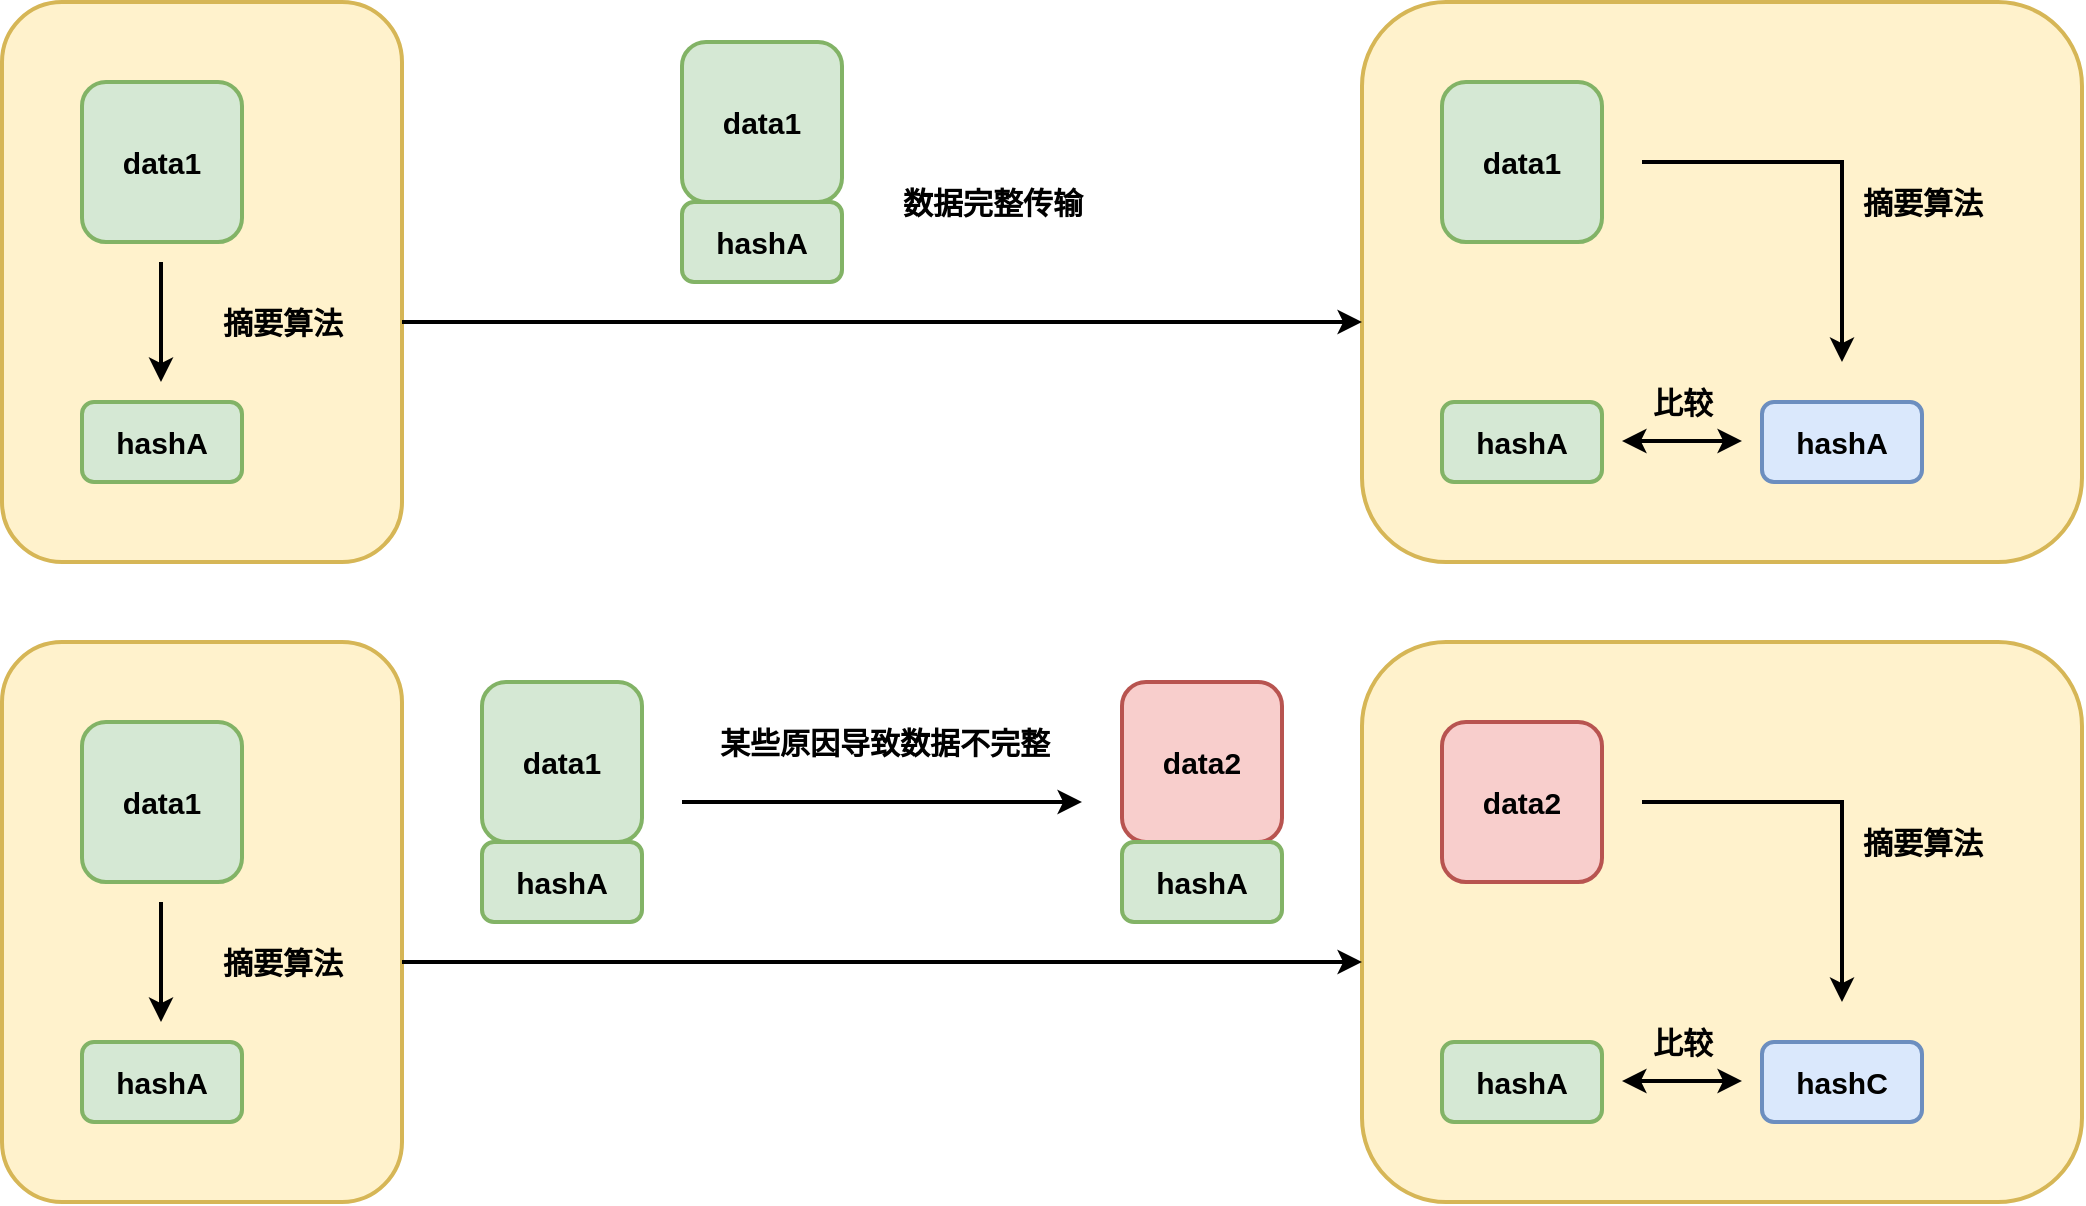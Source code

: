 <mxfile version="20.8.3" type="github">
  <diagram id="pODNR_0V8KrXLVw9vyuh" name="第 1 页">
    <mxGraphModel dx="1272" dy="715" grid="1" gridSize="10" guides="1" tooltips="1" connect="1" arrows="1" fold="1" page="1" pageScale="1" pageWidth="827" pageHeight="1169" math="0" shadow="0">
      <root>
        <mxCell id="0" />
        <mxCell id="1" parent="0" />
        <mxCell id="rMrzufIsd-rvU9Hqctqh-54" value="" style="rounded=1;whiteSpace=wrap;html=1;strokeWidth=2;fillWeight=4;hachureGap=8;hachureAngle=45;fillColor=#fff2cc;strokeColor=#d6b656;fontSize=15;fontStyle=1" vertex="1" parent="1">
          <mxGeometry x="720" y="520" width="200" height="280" as="geometry" />
        </mxCell>
        <mxCell id="rMrzufIsd-rvU9Hqctqh-52" value="" style="rounded=1;whiteSpace=wrap;html=1;strokeWidth=2;fillWeight=4;hachureGap=8;hachureAngle=45;fillColor=#fff2cc;strokeColor=#d6b656;fontSize=15;fontStyle=1" vertex="1" parent="1">
          <mxGeometry x="1400" y="520" width="360" height="280" as="geometry" />
        </mxCell>
        <mxCell id="rMrzufIsd-rvU9Hqctqh-51" value="" style="rounded=1;whiteSpace=wrap;html=1;strokeWidth=2;fillWeight=4;hachureGap=8;hachureAngle=45;fillColor=#fff2cc;strokeColor=#d6b656;fontSize=15;fontStyle=1" vertex="1" parent="1">
          <mxGeometry x="1400" y="200" width="360" height="280" as="geometry" />
        </mxCell>
        <mxCell id="rMrzufIsd-rvU9Hqctqh-50" value="" style="rounded=1;whiteSpace=wrap;html=1;strokeWidth=2;fillWeight=4;hachureGap=8;hachureAngle=45;fillColor=#fff2cc;strokeColor=#d6b656;fontSize=15;fontStyle=1" vertex="1" parent="1">
          <mxGeometry x="720" y="200" width="200" height="280" as="geometry" />
        </mxCell>
        <mxCell id="rMrzufIsd-rvU9Hqctqh-3" value="data1" style="rounded=1;whiteSpace=wrap;html=1;strokeWidth=2;fillWeight=4;hachureGap=8;hachureAngle=45;fillColor=#d5e8d4;strokeColor=#82b366;fontSize=15;fontStyle=1" vertex="1" parent="1">
          <mxGeometry x="1440" y="240" width="80" height="80" as="geometry" />
        </mxCell>
        <mxCell id="rMrzufIsd-rvU9Hqctqh-8" value="data1" style="rounded=1;whiteSpace=wrap;html=1;strokeWidth=2;fillWeight=4;hachureGap=8;hachureAngle=45;fillColor=#d5e8d4;strokeColor=#82b366;fontSize=15;fontStyle=1" vertex="1" parent="1">
          <mxGeometry x="760" y="240" width="80" height="80" as="geometry" />
        </mxCell>
        <mxCell id="rMrzufIsd-rvU9Hqctqh-9" value="hashA" style="rounded=1;whiteSpace=wrap;html=1;strokeWidth=2;fillWeight=4;hachureGap=8;hachureAngle=45;fillColor=#d5e8d4;strokeColor=#82b366;fontSize=15;fontStyle=1" vertex="1" parent="1">
          <mxGeometry x="760" y="400" width="80" height="40" as="geometry" />
        </mxCell>
        <mxCell id="rMrzufIsd-rvU9Hqctqh-10" value="" style="endArrow=classic;html=1;rounded=0;strokeWidth=2;" edge="1" parent="1">
          <mxGeometry width="50" height="50" relative="1" as="geometry">
            <mxPoint x="799.5" y="330" as="sourcePoint" />
            <mxPoint x="799.5" y="390" as="targetPoint" />
          </mxGeometry>
        </mxCell>
        <mxCell id="rMrzufIsd-rvU9Hqctqh-11" value="摘要算法" style="text;strokeColor=none;fillColor=none;html=1;fontSize=15;fontStyle=1;verticalAlign=middle;align=center;rounded=1;" vertex="1" parent="1">
          <mxGeometry x="820" y="340" width="80" height="40" as="geometry" />
        </mxCell>
        <mxCell id="rMrzufIsd-rvU9Hqctqh-4" value="hashA" style="rounded=1;whiteSpace=wrap;html=1;strokeWidth=2;fillWeight=4;hachureGap=8;hachureAngle=45;fillColor=#d5e8d4;strokeColor=#82b366;fontSize=15;fontStyle=1" vertex="1" parent="1">
          <mxGeometry x="1440" y="400" width="80" height="40" as="geometry" />
        </mxCell>
        <mxCell id="rMrzufIsd-rvU9Hqctqh-13" value="hashA" style="rounded=1;whiteSpace=wrap;html=1;strokeWidth=2;fillWeight=4;hachureGap=8;hachureAngle=45;fillColor=#dae8fc;strokeColor=#6c8ebf;fontSize=15;fontStyle=1" vertex="1" parent="1">
          <mxGeometry x="1600" y="400" width="80" height="40" as="geometry" />
        </mxCell>
        <mxCell id="rMrzufIsd-rvU9Hqctqh-14" value="摘要算法" style="text;strokeColor=none;fillColor=none;html=1;fontSize=15;fontStyle=1;verticalAlign=middle;align=center;rounded=1;" vertex="1" parent="1">
          <mxGeometry x="1640" y="280" width="80" height="40" as="geometry" />
        </mxCell>
        <mxCell id="rMrzufIsd-rvU9Hqctqh-15" value="" style="endArrow=classic;html=1;rounded=0;strokeWidth=2;" edge="1" parent="1">
          <mxGeometry width="50" height="50" relative="1" as="geometry">
            <mxPoint x="1540" y="280" as="sourcePoint" />
            <mxPoint x="1640" y="380" as="targetPoint" />
            <Array as="points">
              <mxPoint x="1640" y="280" />
            </Array>
          </mxGeometry>
        </mxCell>
        <mxCell id="rMrzufIsd-rvU9Hqctqh-16" value="" style="endArrow=classic;startArrow=classic;html=1;rounded=0;strokeWidth=2;" edge="1" parent="1">
          <mxGeometry width="50" height="50" relative="1" as="geometry">
            <mxPoint x="1530" y="419.5" as="sourcePoint" />
            <mxPoint x="1590" y="419.5" as="targetPoint" />
          </mxGeometry>
        </mxCell>
        <mxCell id="rMrzufIsd-rvU9Hqctqh-17" value="比较" style="text;strokeColor=none;fillColor=none;html=1;fontSize=15;fontStyle=1;verticalAlign=middle;align=center;rounded=1;" vertex="1" parent="1">
          <mxGeometry x="1520" y="380" width="80" height="40" as="geometry" />
        </mxCell>
        <mxCell id="rMrzufIsd-rvU9Hqctqh-18" value="data2" style="rounded=1;whiteSpace=wrap;html=1;strokeWidth=2;fillWeight=4;hachureGap=8;hachureAngle=45;fillColor=#f8cecc;strokeColor=#b85450;fontSize=15;fontStyle=1" vertex="1" parent="1">
          <mxGeometry x="1440" y="560" width="80" height="80" as="geometry" />
        </mxCell>
        <mxCell id="rMrzufIsd-rvU9Hqctqh-19" value="hashA" style="rounded=1;whiteSpace=wrap;html=1;strokeWidth=2;fillWeight=4;hachureGap=8;hachureAngle=45;fillColor=#d5e8d4;strokeColor=#82b366;fontSize=15;fontStyle=1" vertex="1" parent="1">
          <mxGeometry x="1440" y="720" width="80" height="40" as="geometry" />
        </mxCell>
        <mxCell id="rMrzufIsd-rvU9Hqctqh-20" value="hashC" style="rounded=1;whiteSpace=wrap;html=1;strokeWidth=2;fillWeight=4;hachureGap=8;hachureAngle=45;fillColor=#dae8fc;strokeColor=#6c8ebf;fontSize=15;fontStyle=1" vertex="1" parent="1">
          <mxGeometry x="1600" y="720" width="80" height="40" as="geometry" />
        </mxCell>
        <mxCell id="rMrzufIsd-rvU9Hqctqh-21" value="摘要算法" style="text;strokeColor=none;fillColor=none;html=1;fontSize=15;fontStyle=1;verticalAlign=middle;align=center;rounded=1;" vertex="1" parent="1">
          <mxGeometry x="1640" y="600" width="80" height="40" as="geometry" />
        </mxCell>
        <mxCell id="rMrzufIsd-rvU9Hqctqh-22" value="" style="endArrow=classic;html=1;rounded=0;strokeWidth=2;" edge="1" parent="1">
          <mxGeometry width="50" height="50" relative="1" as="geometry">
            <mxPoint x="1540" y="600" as="sourcePoint" />
            <mxPoint x="1640" y="700" as="targetPoint" />
            <Array as="points">
              <mxPoint x="1640" y="600" />
            </Array>
          </mxGeometry>
        </mxCell>
        <mxCell id="rMrzufIsd-rvU9Hqctqh-23" value="" style="endArrow=classic;startArrow=classic;html=1;rounded=0;strokeWidth=2;" edge="1" parent="1">
          <mxGeometry width="50" height="50" relative="1" as="geometry">
            <mxPoint x="1530" y="739.5" as="sourcePoint" />
            <mxPoint x="1590" y="739.5" as="targetPoint" />
          </mxGeometry>
        </mxCell>
        <mxCell id="rMrzufIsd-rvU9Hqctqh-27" value="" style="shape=image;html=1;verticalAlign=top;verticalLabelPosition=bottom;labelBackgroundColor=#ffffff;imageAspect=0;aspect=fixed;image=https://cdn4.iconfinder.com/data/icons/evil-icons-user-interface/64/check-128.png;imageBackground=none;fillStyle=auto;imageBorder=none;" vertex="1" parent="1">
          <mxGeometry x="1700" y="400" width="40" height="40" as="geometry" />
        </mxCell>
        <mxCell id="rMrzufIsd-rvU9Hqctqh-32" value="" style="shape=image;html=1;verticalAlign=top;verticalLabelPosition=bottom;labelBackgroundColor=#ffffff;imageAspect=0;aspect=fixed;image=https://cdn4.iconfinder.com/data/icons/evil-icons-user-interface/64/close2-128.png" vertex="1" parent="1">
          <mxGeometry x="1700" y="720" width="40" height="40" as="geometry" />
        </mxCell>
        <mxCell id="rMrzufIsd-rvU9Hqctqh-37" value="" style="endArrow=classic;html=1;rounded=0;strokeWidth=2;" edge="1" parent="1">
          <mxGeometry width="50" height="50" relative="1" as="geometry">
            <mxPoint x="920" y="360" as="sourcePoint" />
            <mxPoint x="1400" y="360" as="targetPoint" />
          </mxGeometry>
        </mxCell>
        <mxCell id="rMrzufIsd-rvU9Hqctqh-38" value="data1" style="rounded=1;whiteSpace=wrap;html=1;strokeWidth=2;fillWeight=4;hachureGap=8;hachureAngle=45;fillColor=#d5e8d4;strokeColor=#82b366;fontSize=15;fontStyle=1" vertex="1" parent="1">
          <mxGeometry x="760" y="560" width="80" height="80" as="geometry" />
        </mxCell>
        <mxCell id="rMrzufIsd-rvU9Hqctqh-39" value="hashA" style="rounded=1;whiteSpace=wrap;html=1;strokeWidth=2;fillWeight=4;hachureGap=8;hachureAngle=45;fillColor=#d5e8d4;strokeColor=#82b366;fontSize=15;fontStyle=1" vertex="1" parent="1">
          <mxGeometry x="760" y="720" width="80" height="40" as="geometry" />
        </mxCell>
        <mxCell id="rMrzufIsd-rvU9Hqctqh-40" value="" style="endArrow=classic;html=1;rounded=0;strokeWidth=2;" edge="1" parent="1">
          <mxGeometry width="50" height="50" relative="1" as="geometry">
            <mxPoint x="799.5" y="650" as="sourcePoint" />
            <mxPoint x="799.5" y="710" as="targetPoint" />
          </mxGeometry>
        </mxCell>
        <mxCell id="rMrzufIsd-rvU9Hqctqh-41" value="摘要算法" style="text;strokeColor=none;fillColor=none;html=1;fontSize=15;fontStyle=1;verticalAlign=middle;align=center;rounded=1;" vertex="1" parent="1">
          <mxGeometry x="820" y="660" width="80" height="40" as="geometry" />
        </mxCell>
        <mxCell id="rMrzufIsd-rvU9Hqctqh-42" value="" style="endArrow=classic;html=1;rounded=0;strokeWidth=2;" edge="1" parent="1">
          <mxGeometry width="50" height="50" relative="1" as="geometry">
            <mxPoint x="920" y="680" as="sourcePoint" />
            <mxPoint x="1400" y="680" as="targetPoint" />
          </mxGeometry>
        </mxCell>
        <mxCell id="rMrzufIsd-rvU9Hqctqh-43" value="data2" style="rounded=1;whiteSpace=wrap;html=1;strokeWidth=2;fillWeight=4;hachureGap=8;hachureAngle=45;fillColor=#f8cecc;strokeColor=#b85450;fontSize=15;fontStyle=1" vertex="1" parent="1">
          <mxGeometry x="1280" y="540" width="80" height="80" as="geometry" />
        </mxCell>
        <mxCell id="rMrzufIsd-rvU9Hqctqh-44" value="hashA" style="rounded=1;whiteSpace=wrap;html=1;strokeWidth=2;fillWeight=4;hachureGap=8;hachureAngle=45;fillColor=#d5e8d4;strokeColor=#82b366;fontSize=15;fontStyle=1" vertex="1" parent="1">
          <mxGeometry x="1280" y="620" width="80" height="40" as="geometry" />
        </mxCell>
        <mxCell id="rMrzufIsd-rvU9Hqctqh-45" value="data1" style="rounded=1;whiteSpace=wrap;html=1;strokeWidth=2;fillWeight=4;hachureGap=8;hachureAngle=45;fillColor=#d5e8d4;strokeColor=#82b366;fontSize=15;fontStyle=1" vertex="1" parent="1">
          <mxGeometry x="960" y="540" width="80" height="80" as="geometry" />
        </mxCell>
        <mxCell id="rMrzufIsd-rvU9Hqctqh-46" value="hashA" style="rounded=1;whiteSpace=wrap;html=1;strokeWidth=2;fillWeight=4;hachureGap=8;hachureAngle=45;fillColor=#d5e8d4;strokeColor=#82b366;fontSize=15;fontStyle=1" vertex="1" parent="1">
          <mxGeometry x="960" y="620" width="80" height="40" as="geometry" />
        </mxCell>
        <mxCell id="rMrzufIsd-rvU9Hqctqh-47" value="" style="endArrow=classic;html=1;rounded=0;strokeWidth=2;" edge="1" parent="1">
          <mxGeometry width="50" height="50" relative="1" as="geometry">
            <mxPoint x="1060" y="600" as="sourcePoint" />
            <mxPoint x="1260" y="600" as="targetPoint" />
          </mxGeometry>
        </mxCell>
        <mxCell id="rMrzufIsd-rvU9Hqctqh-48" value="某些原因导致数据不完整" style="text;strokeColor=none;fillColor=none;html=1;fontSize=15;fontStyle=1;verticalAlign=middle;align=center;rounded=1;" vertex="1" parent="1">
          <mxGeometry x="1081" y="550" width="160" height="40" as="geometry" />
        </mxCell>
        <mxCell id="rMrzufIsd-rvU9Hqctqh-49" value="比较" style="text;strokeColor=none;fillColor=none;html=1;fontSize=15;fontStyle=1;verticalAlign=middle;align=center;rounded=1;" vertex="1" parent="1">
          <mxGeometry x="1520" y="700" width="80" height="40" as="geometry" />
        </mxCell>
        <mxCell id="rMrzufIsd-rvU9Hqctqh-57" value="数据完整传输" style="text;strokeColor=none;fillColor=none;html=1;fontSize=15;fontStyle=1;verticalAlign=middle;align=center;rounded=1;" vertex="1" parent="1">
          <mxGeometry x="1160" y="280" width="110" height="40" as="geometry" />
        </mxCell>
        <mxCell id="rMrzufIsd-rvU9Hqctqh-58" value="data1" style="rounded=1;whiteSpace=wrap;html=1;strokeWidth=2;fillWeight=4;hachureGap=8;hachureAngle=45;fillColor=#d5e8d4;strokeColor=#82b366;fontSize=15;fontStyle=1" vertex="1" parent="1">
          <mxGeometry x="1060" y="220" width="80" height="80" as="geometry" />
        </mxCell>
        <mxCell id="rMrzufIsd-rvU9Hqctqh-59" value="hashA" style="rounded=1;whiteSpace=wrap;html=1;strokeWidth=2;fillWeight=4;hachureGap=8;hachureAngle=45;fillColor=#d5e8d4;strokeColor=#82b366;fontSize=15;fontStyle=1" vertex="1" parent="1">
          <mxGeometry x="1060" y="300" width="80" height="40" as="geometry" />
        </mxCell>
      </root>
    </mxGraphModel>
  </diagram>
</mxfile>
